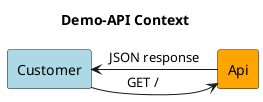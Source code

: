 @startuml Demo-API Context Diagram
title Demo-API Context
rectangle "Customer" #lightblue
rectangle "Api" #orange

Customer -> Api: "     GET /            "
Api -> Customer: "JSON response"
@enduml